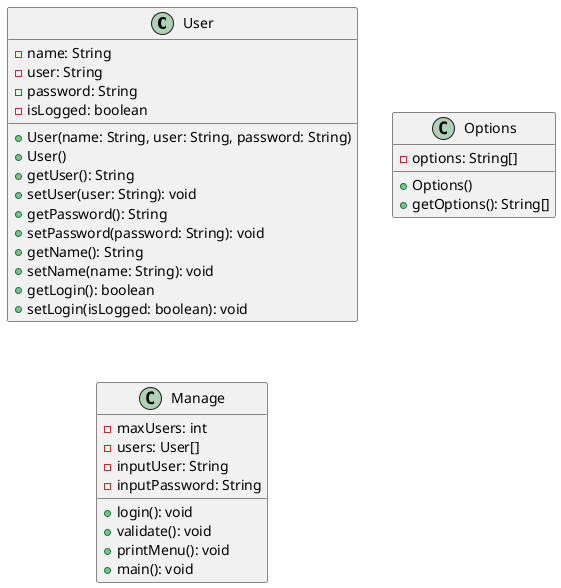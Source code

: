 @startuml EX002UserManagement
class User{
    -name: String
    -user: String
    -password: String
    -isLogged: boolean
    +User(name: String, user: String, password: String)
    +User()
    +getUser(): String
    +setUser(user: String): void
    +getPassword(): String
    +setPassword(password: String): void
    +getName(): String
    +setName(name: String): void
    +getLogin(): boolean
    +setLogin(isLogged: boolean): void
}
class Options{
    -options: String[]
    +Options()
    +getOptions(): String[]
}
class Manage{
    -maxUsers: int
    -users: User[]
    -inputUser: String
    -inputPassword: String
    +login(): void
    +validate(): void
    +printMenu(): void
    +main(): void
}
@enduml